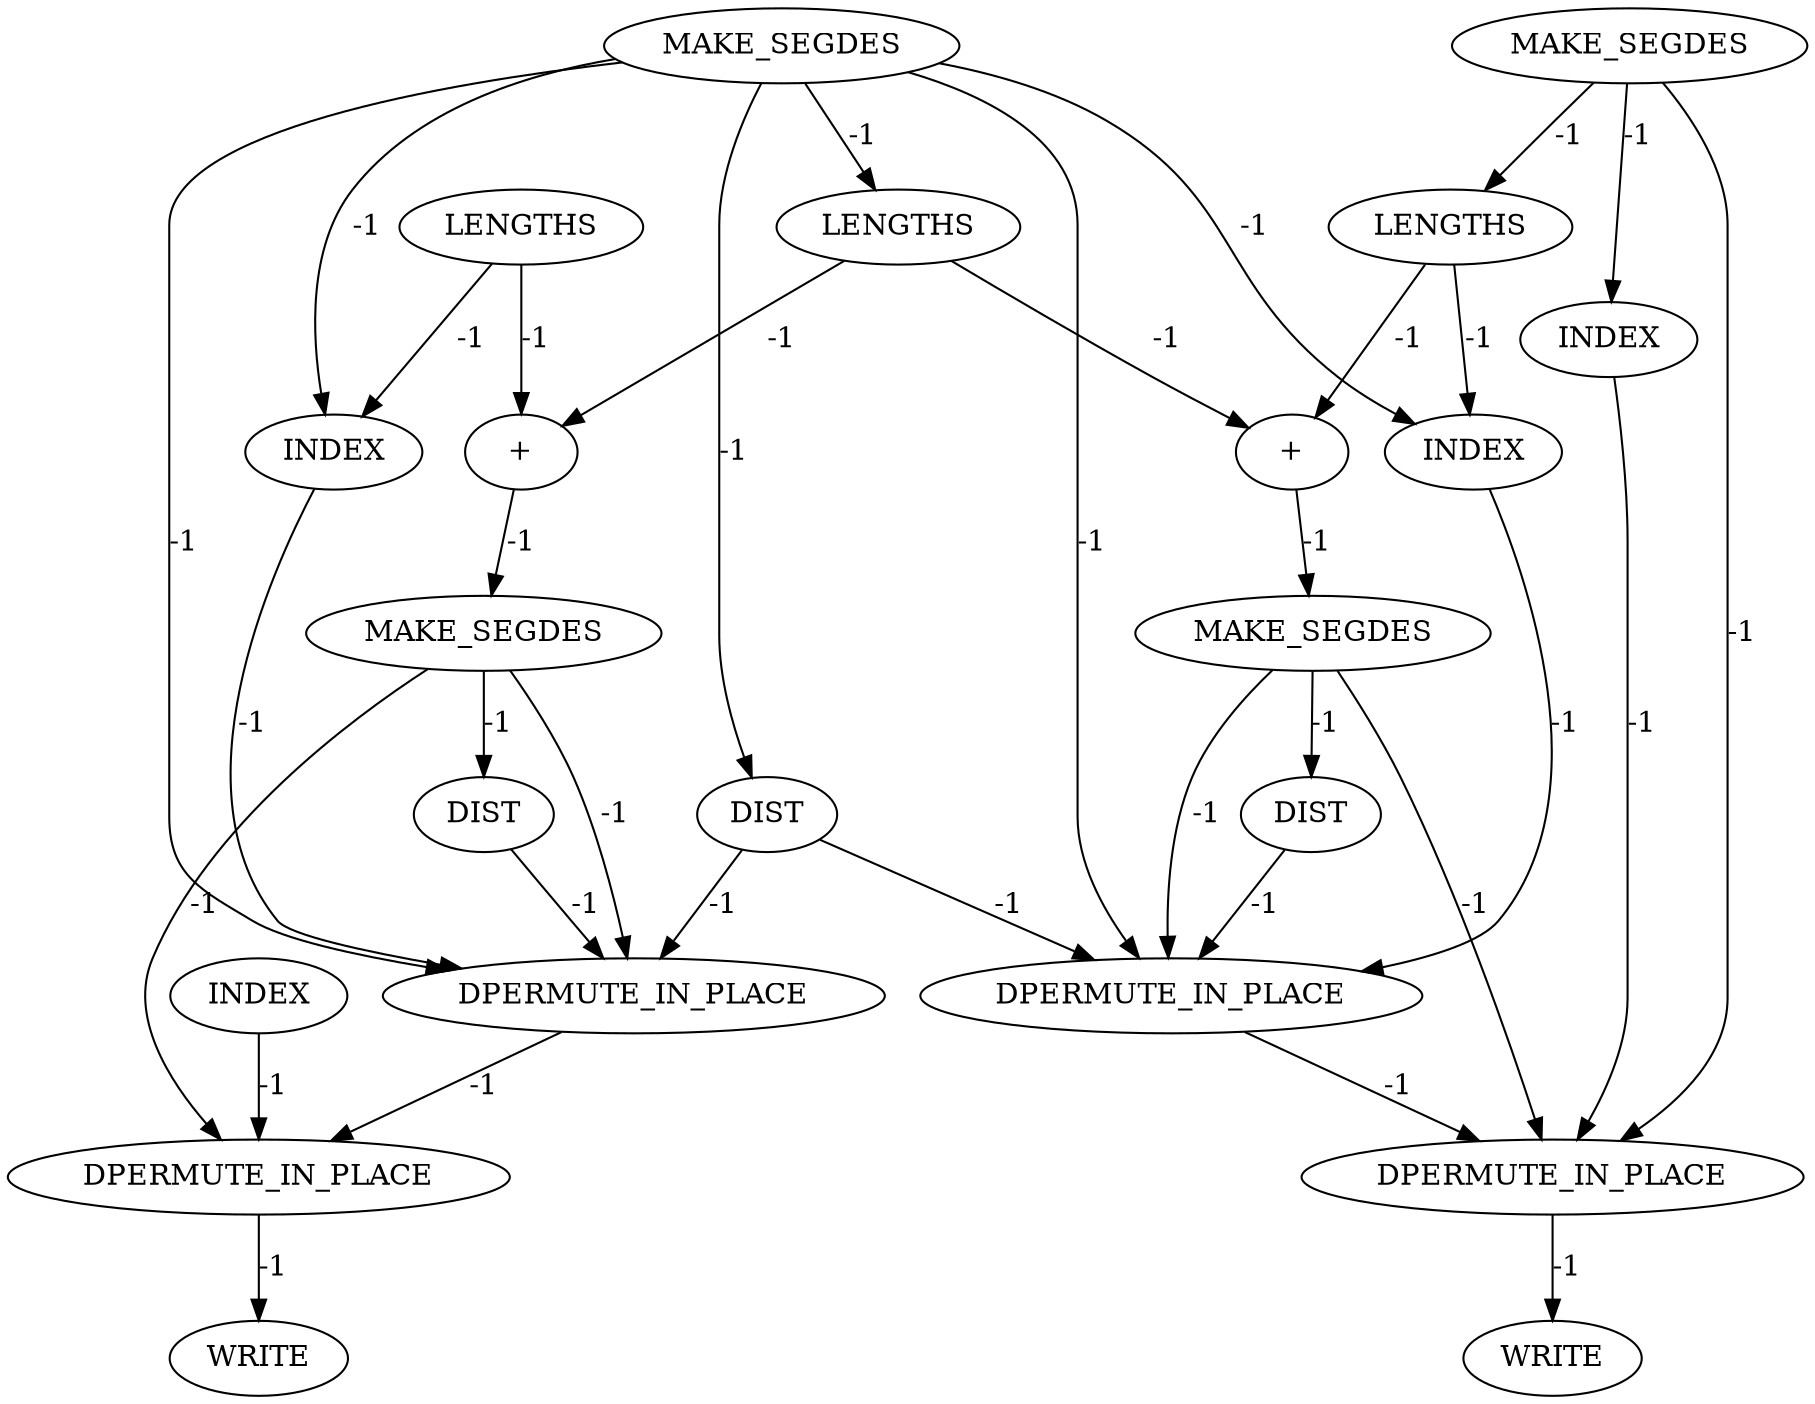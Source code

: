 digraph {
	convex_hull_large_grid_INST_3379 [label=DIST cost=0]
	convex_hull_large_grid_INST_3286 [label=LENGTHS cost=0]
	convex_hull_large_grid_INST_3345 [label=INDEX cost=0]
	convex_hull_large_grid_INST_3264 [label=INDEX cost=0]
	convex_hull_large_grid_INST_3298 [label=DIST cost=0]
	convex_hull_large_grid_INST_262 [label=MAKE_SEGDES cost=0]
	convex_hull_large_grid_INST_3248 [label=MAKE_SEGDES cost=0]
	convex_hull_large_grid_INST_3368 [label="+" cost=0]
	convex_hull_large_grid_INST_3287 [label="+" cost=0]
	convex_hull_large_grid_INST_3268 [label=LENGTHS cost=0]
	convex_hull_large_grid_INST_6323 [label=DPERMUTE_IN_PLACE cost=0]
	convex_hull_large_grid_INST_3254 [label=DIST cost=0]
	convex_hull_large_grid_INST_6324 [label=DPERMUTE_IN_PLACE cost=0]
	convex_hull_large_grid_INST_6321 [label=DPERMUTE_IN_PLACE cost=0]
	convex_hull_large_grid_INST_3357 [label=INDEX cost=0]
	convex_hull_large_grid_INST_3403 [label=WRITE cost=0]
	convex_hull_large_grid_INST_6322 [label=DPERMUTE_IN_PLACE cost=0]
	convex_hull_large_grid_INST_3373 [label=MAKE_SEGDES cost=0]
	convex_hull_large_grid_INST_3292 [label=MAKE_SEGDES cost=0]
	convex_hull_large_grid_INST_3276 [label=INDEX cost=0]
	convex_hull_large_grid_INST_3349 [label=LENGTHS cost=0]
	convex_hull_large_grid_INST_3322 [label=WRITE cost=0]
	convex_hull_large_grid_INST_3379 -> convex_hull_large_grid_INST_6323 [label=-1 cost=-1]
	convex_hull_large_grid_INST_3286 -> convex_hull_large_grid_INST_3287 [label=-1 cost=-1]
	convex_hull_large_grid_INST_3286 -> convex_hull_large_grid_INST_3368 [label=-1 cost=-1]
	convex_hull_large_grid_INST_3345 -> convex_hull_large_grid_INST_6324 [label=-1 cost=-1]
	convex_hull_large_grid_INST_3264 -> convex_hull_large_grid_INST_6322 [label=-1 cost=-1]
	convex_hull_large_grid_INST_3298 -> convex_hull_large_grid_INST_6321 [label=-1 cost=-1]
	convex_hull_large_grid_INST_262 -> convex_hull_large_grid_INST_3264 [label=-1 cost=-1]
	convex_hull_large_grid_INST_262 -> convex_hull_large_grid_INST_3268 [label=-1 cost=-1]
	convex_hull_large_grid_INST_262 -> convex_hull_large_grid_INST_6322 [label=-1 cost=-1]
	convex_hull_large_grid_INST_3248 -> convex_hull_large_grid_INST_3254 [label=-1 cost=-1]
	convex_hull_large_grid_INST_3248 -> convex_hull_large_grid_INST_3276 [label=-1 cost=-1]
	convex_hull_large_grid_INST_3248 -> convex_hull_large_grid_INST_3286 [label=-1 cost=-1]
	convex_hull_large_grid_INST_3248 -> convex_hull_large_grid_INST_6321 [label=-1 cost=-1]
	convex_hull_large_grid_INST_3248 -> convex_hull_large_grid_INST_3357 [label=-1 cost=-1]
	convex_hull_large_grid_INST_3248 -> convex_hull_large_grid_INST_6323 [label=-1 cost=-1]
	convex_hull_large_grid_INST_3368 -> convex_hull_large_grid_INST_3373 [label=-1 cost=-1]
	convex_hull_large_grid_INST_3287 -> convex_hull_large_grid_INST_3292 [label=-1 cost=-1]
	convex_hull_large_grid_INST_3268 -> convex_hull_large_grid_INST_3276 [label=-1 cost=-1]
	convex_hull_large_grid_INST_3268 -> convex_hull_large_grid_INST_3287 [label=-1 cost=-1]
	convex_hull_large_grid_INST_6323 -> convex_hull_large_grid_INST_6324 [label=-1 cost=-1]
	convex_hull_large_grid_INST_3254 -> convex_hull_large_grid_INST_6321 [label=-1 cost=-1]
	convex_hull_large_grid_INST_3254 -> convex_hull_large_grid_INST_6323 [label=-1 cost=-1]
	convex_hull_large_grid_INST_6324 -> convex_hull_large_grid_INST_3403 [label=-1 cost=-1]
	convex_hull_large_grid_INST_6321 -> convex_hull_large_grid_INST_6322 [label=-1 cost=-1]
	convex_hull_large_grid_INST_3357 -> convex_hull_large_grid_INST_6323 [label=-1 cost=-1]
	convex_hull_large_grid_INST_6322 -> convex_hull_large_grid_INST_3322 [label=-1 cost=-1]
	convex_hull_large_grid_INST_3373 -> convex_hull_large_grid_INST_3379 [label=-1 cost=-1]
	convex_hull_large_grid_INST_3373 -> convex_hull_large_grid_INST_6323 [label=-1 cost=-1]
	convex_hull_large_grid_INST_3373 -> convex_hull_large_grid_INST_6324 [label=-1 cost=-1]
	convex_hull_large_grid_INST_3292 -> convex_hull_large_grid_INST_3298 [label=-1 cost=-1]
	convex_hull_large_grid_INST_3292 -> convex_hull_large_grid_INST_6321 [label=-1 cost=-1]
	convex_hull_large_grid_INST_3292 -> convex_hull_large_grid_INST_6322 [label=-1 cost=-1]
	convex_hull_large_grid_INST_3276 -> convex_hull_large_grid_INST_6321 [label=-1 cost=-1]
	convex_hull_large_grid_INST_3349 -> convex_hull_large_grid_INST_3357 [label=-1 cost=-1]
	convex_hull_large_grid_INST_3349 -> convex_hull_large_grid_INST_3368 [label=-1 cost=-1]
}

